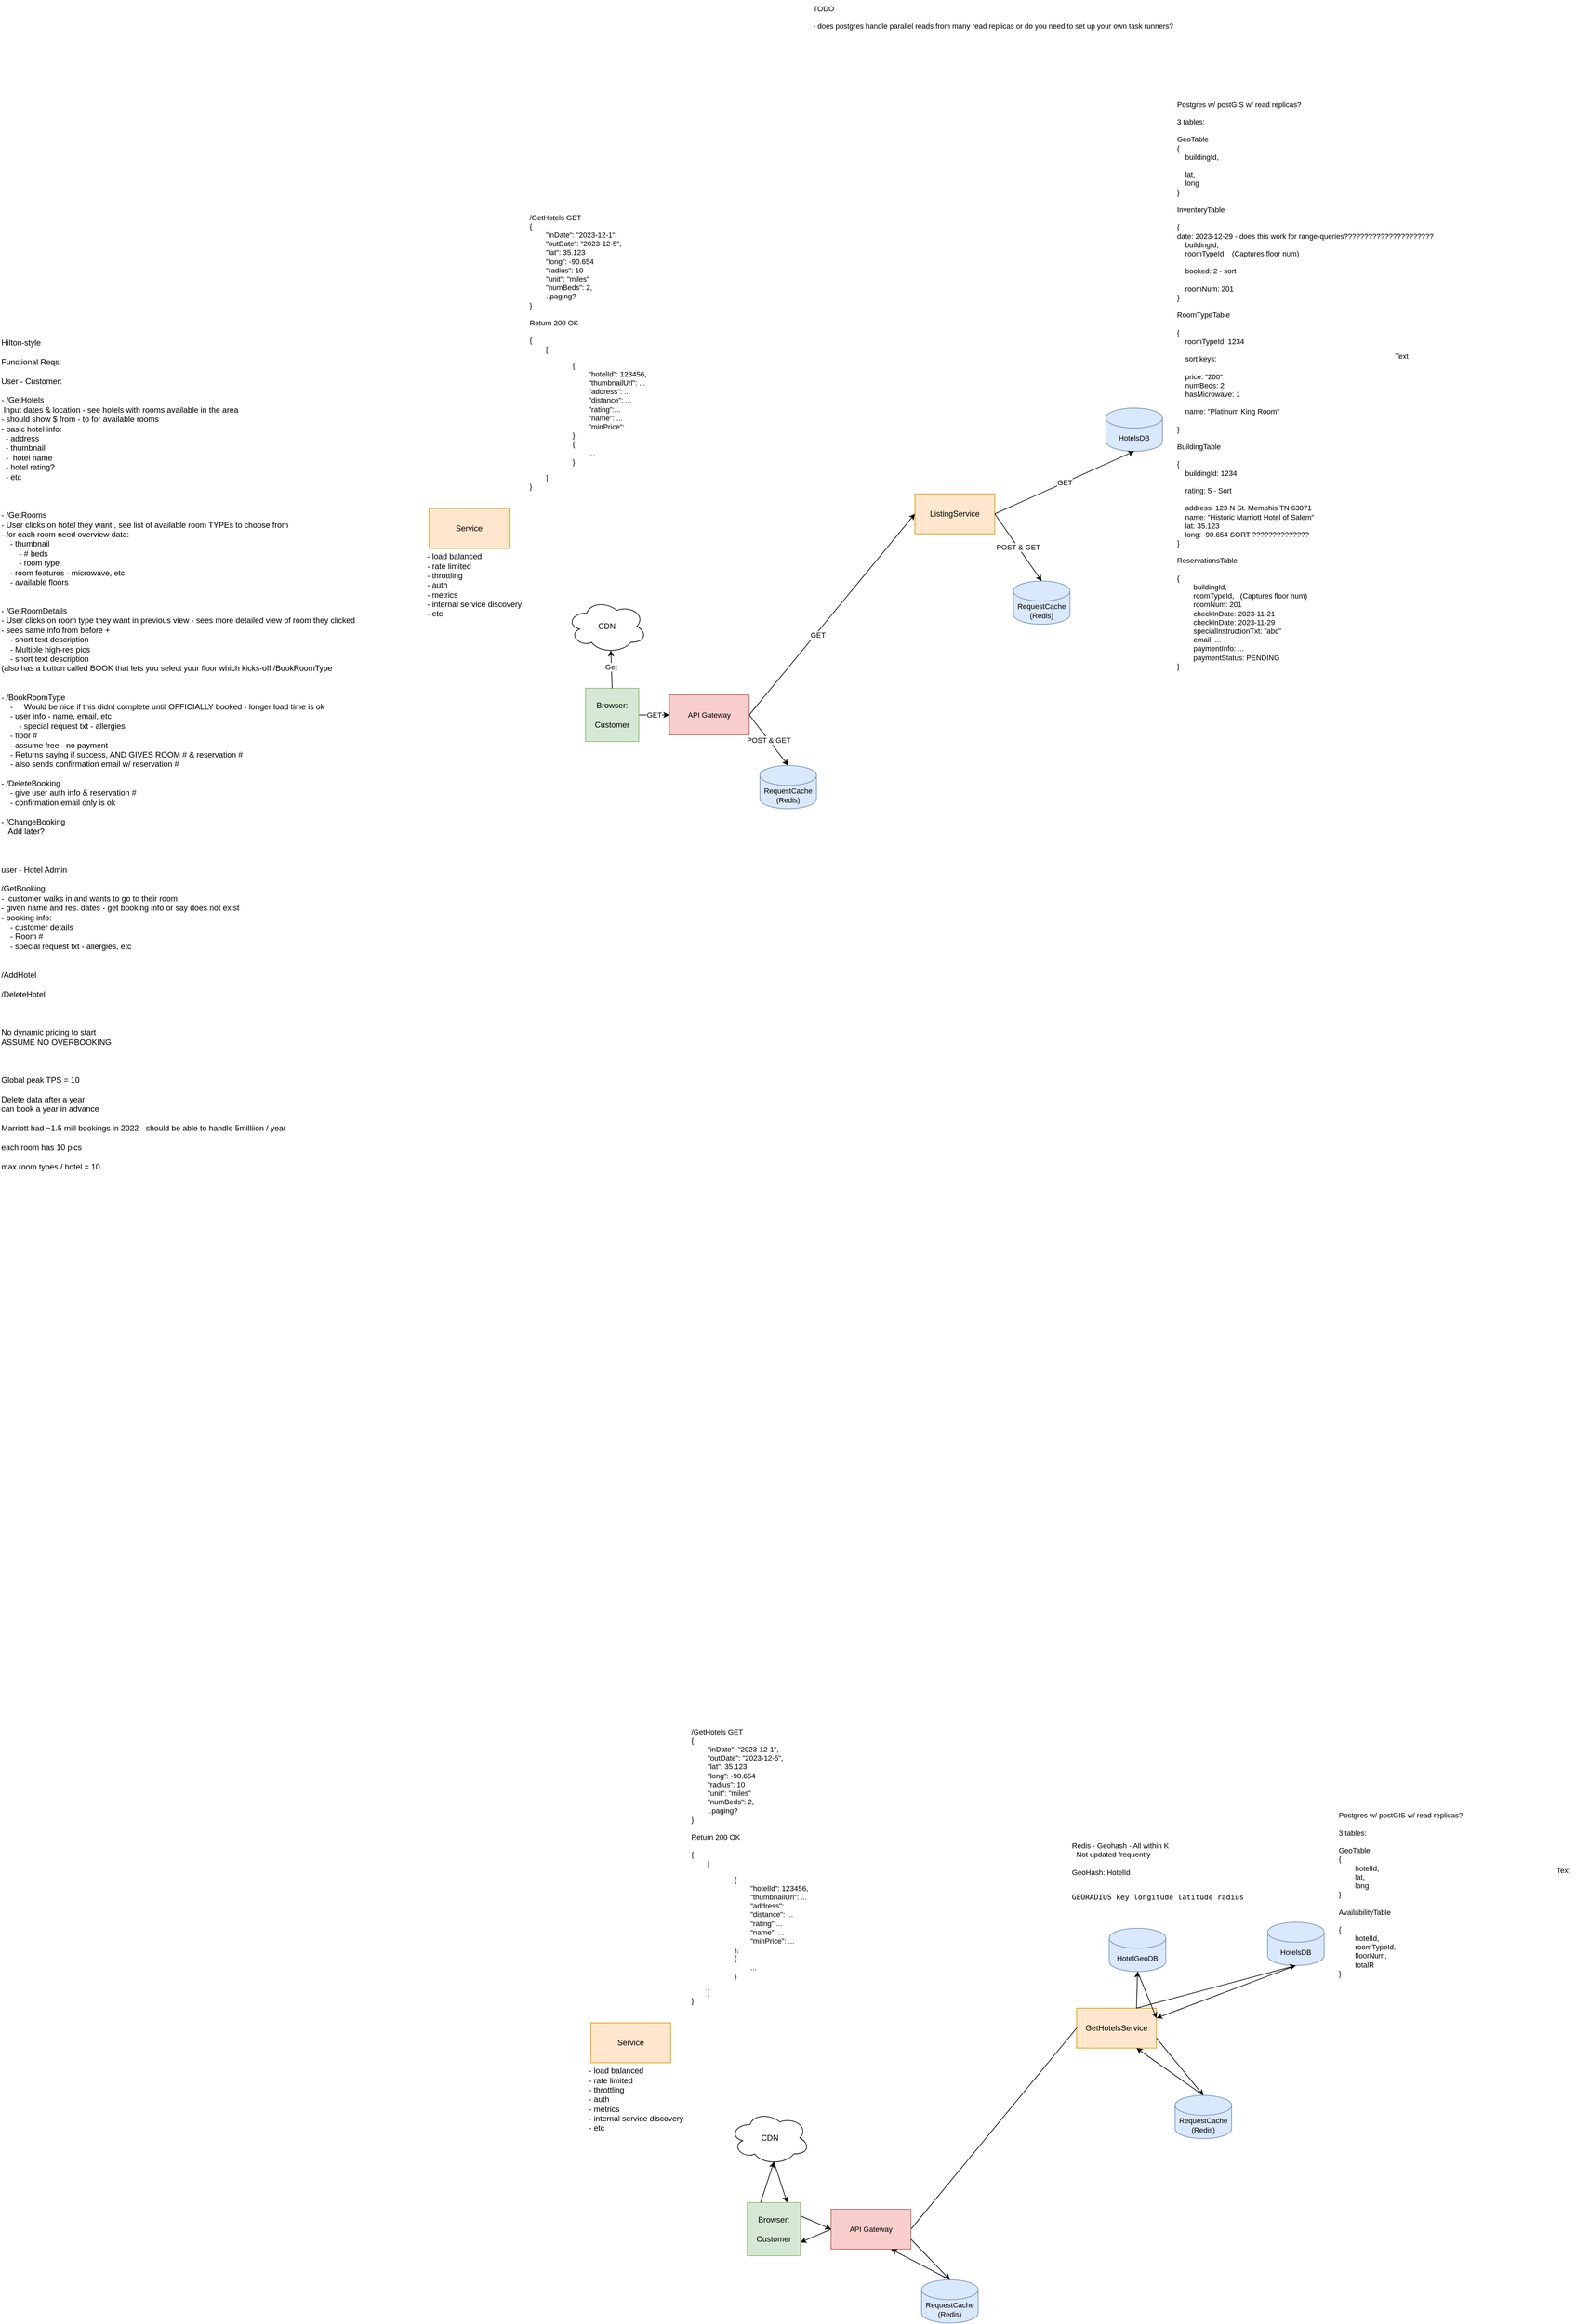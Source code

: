 <mxfile version="22.0.8" type="github">
  <diagram name="Page-1" id="RRSpOChAPI_KbZhBSmLg">
    <mxGraphModel dx="1834" dy="1954" grid="0" gridSize="10" guides="1" tooltips="1" connect="1" arrows="1" fold="1" page="0" pageScale="1" pageWidth="850" pageHeight="1100" background="none" math="0" shadow="0">
      <root>
        <mxCell id="0" />
        <mxCell id="1" parent="0" />
        <mxCell id="EIAWiYakASDLayadyy67-1" value="&lt;div align=&quot;left&quot;&gt;Hilton-style&lt;br&gt;&lt;br&gt;Functional Reqs:&lt;/div&gt;&lt;div align=&quot;left&quot;&gt;&lt;br&gt;&lt;/div&gt;&lt;div align=&quot;left&quot;&gt;User - Customer:&lt;/div&gt;&lt;div align=&quot;left&quot;&gt;&lt;br&gt;&lt;/div&gt;&lt;div align=&quot;left&quot;&gt;- /GetHotels&lt;br&gt;&lt;/div&gt;&lt;div align=&quot;left&quot;&gt;&amp;nbsp;Input dates &amp;amp; location - see hotels with rooms available in the area&lt;/div&gt;&lt;div align=&quot;left&quot;&gt;- should show $ from - to for available rooms&lt;/div&gt;&lt;div align=&quot;left&quot;&gt;- basic hotel info:&lt;/div&gt;&lt;div align=&quot;left&quot;&gt;&amp;nbsp; - address&lt;/div&gt;&lt;div align=&quot;left&quot;&gt;&amp;nbsp; - thumbnail&lt;/div&gt;&lt;div align=&quot;left&quot;&gt;&amp;nbsp; -&amp;nbsp; hotel name&lt;/div&gt;&lt;div align=&quot;left&quot;&gt;&amp;nbsp; - hotel rating?&lt;/div&gt;&lt;div align=&quot;left&quot;&gt;&amp;nbsp; - etc&lt;br&gt;&lt;br&gt;&lt;br&gt;&lt;/div&gt;&lt;div align=&quot;left&quot;&gt;&lt;br&gt;&lt;/div&gt;&lt;div align=&quot;left&quot;&gt;- /GetRooms&lt;/div&gt;&lt;div align=&quot;left&quot;&gt;- User clicks on hotel they want , see list of available room TYPEs to choose from&lt;/div&gt;&lt;div align=&quot;left&quot;&gt;- for each room need overview data:&lt;/div&gt;&lt;div align=&quot;left&quot;&gt;&lt;span style=&quot;&quot;&gt;&lt;span style=&quot;&quot;&gt;&amp;nbsp;&amp;nbsp;&amp;nbsp;&amp;nbsp;&lt;/span&gt;&lt;/span&gt;- thumbnail&lt;/div&gt;&lt;div align=&quot;left&quot;&gt;&amp;nbsp;&amp;nbsp;&amp;nbsp;&amp;nbsp;&amp;nbsp;&amp;nbsp;&amp;nbsp; - # beds&lt;/div&gt;&lt;div align=&quot;left&quot;&gt;&amp;nbsp;&amp;nbsp;&amp;nbsp;&amp;nbsp;&amp;nbsp;&amp;nbsp;&amp;nbsp; - room type&lt;/div&gt;&lt;div align=&quot;left&quot;&gt;&lt;span style=&quot;&quot;&gt;&lt;span style=&quot;&quot;&gt;&amp;nbsp;&amp;nbsp;&amp;nbsp;&amp;nbsp;&lt;/span&gt;&lt;/span&gt;- room features - microwave, etc&lt;/div&gt;&lt;div align=&quot;left&quot;&gt;&lt;span style=&quot;&quot;&gt;&lt;span style=&quot;&quot;&gt;&amp;nbsp;&amp;nbsp;&amp;nbsp;&amp;nbsp;&lt;/span&gt;&lt;/span&gt;- available floors&lt;/div&gt;&lt;div align=&quot;left&quot;&gt;&lt;br&gt;&lt;/div&gt;&lt;div align=&quot;left&quot;&gt;&lt;br&gt;&lt;/div&gt;&lt;div align=&quot;left&quot;&gt;- /GetRoomDetails&lt;/div&gt;&lt;div align=&quot;left&quot;&gt;- User clicks on room type they want in previous view - sees more detailed view of room they clicked&lt;/div&gt;&lt;div align=&quot;left&quot;&gt;- sees same info from before + &lt;br&gt;&lt;div align=&quot;left&quot;&gt;&lt;span style=&quot;&quot;&gt;&amp;nbsp;&amp;nbsp;&amp;nbsp;&amp;nbsp;&lt;/span&gt;- short text description&lt;/div&gt;&lt;div align=&quot;left&quot;&gt;&lt;span style=&quot;&quot;&gt;&lt;span style=&quot;&quot;&gt;&amp;nbsp;&amp;nbsp;&amp;nbsp;&amp;nbsp;&lt;/span&gt;&lt;/span&gt;- Multiple high-res pics&lt;/div&gt;&lt;div align=&quot;left&quot;&gt;&lt;span style=&quot;&quot;&gt;&lt;span style=&quot;&quot;&gt;&amp;nbsp;&amp;nbsp;&amp;nbsp;&amp;nbsp;&lt;/span&gt;&lt;/span&gt;- short text description&lt;/div&gt;&lt;div align=&quot;left&quot;&gt;(also has a button called BOOK that lets you select your floor which kicks-off /BookRoomType&lt;/div&gt;&lt;div align=&quot;left&quot;&gt;&lt;br&gt;&lt;/div&gt;&lt;div align=&quot;left&quot;&gt;&lt;br&gt;&lt;/div&gt;&lt;div align=&quot;left&quot;&gt;- /BookRoomType&lt;/div&gt;&lt;div align=&quot;left&quot;&gt;&lt;span style=&quot;&quot;&gt;&lt;span style=&quot;&quot;&gt;&amp;nbsp;&amp;nbsp;&amp;nbsp;&amp;nbsp;&lt;/span&gt;&lt;/span&gt;- &lt;span style=&quot;&quot;&gt;&amp;nbsp;&amp;nbsp;&amp;nbsp;&lt;/span&gt; Would be nice if this didnt complete until OFFICIALLY booked - longer load time is ok&lt;/div&gt;&lt;div align=&quot;left&quot;&gt;&lt;span style=&quot;&quot;&gt;&lt;span style=&quot;&quot;&gt;&amp;nbsp;&amp;nbsp;&amp;nbsp;&amp;nbsp;&lt;/span&gt;&lt;/span&gt;- user info - name, email, etc&lt;/div&gt;&lt;div align=&quot;left&quot;&gt;&amp;nbsp;&amp;nbsp;&amp;nbsp;&amp;nbsp;&amp;nbsp;&amp;nbsp;&amp;nbsp; - special request txt - allergies&lt;/div&gt;&lt;div align=&quot;left&quot;&gt;&lt;span style=&quot;&quot;&gt;&lt;span style=&quot;&quot;&gt;&amp;nbsp;&amp;nbsp;&amp;nbsp;&amp;nbsp;&lt;/span&gt;&lt;/span&gt;- floor #&lt;/div&gt;&lt;div align=&quot;left&quot;&gt;&lt;span style=&quot;&quot;&gt;&lt;span style=&quot;&quot;&gt;&amp;nbsp;&amp;nbsp;&amp;nbsp;&amp;nbsp;&lt;/span&gt;&lt;/span&gt;- assume free - no payment&lt;/div&gt;&lt;div align=&quot;left&quot;&gt;&lt;span style=&quot;&quot;&gt;&lt;span style=&quot;&quot;&gt;&amp;nbsp;&amp;nbsp;&amp;nbsp;&amp;nbsp;&lt;/span&gt;&lt;/span&gt;- Returns saying if success, AND GIVES ROOM # &amp;amp; reservation #&lt;/div&gt;&lt;div align=&quot;left&quot;&gt;&lt;span style=&quot;&quot;&gt;&lt;span style=&quot;&quot;&gt;&amp;nbsp;&amp;nbsp;&amp;nbsp;&amp;nbsp;&lt;/span&gt;&lt;/span&gt;- also sends confirmation email w/ reservation #&lt;br&gt;&lt;/div&gt;&lt;div align=&quot;left&quot;&gt;&lt;br&gt;&lt;/div&gt;&lt;div align=&quot;left&quot;&gt;- /DeleteBooking&lt;/div&gt;&lt;div align=&quot;left&quot;&gt;&lt;span style=&quot;&quot;&gt;&lt;span style=&quot;&quot;&gt;&amp;nbsp;&amp;nbsp;&amp;nbsp;&amp;nbsp;&lt;/span&gt;&lt;/span&gt;- give user auth info &amp;amp; reservation #&lt;/div&gt;&lt;div align=&quot;left&quot;&gt;&lt;span style=&quot;&quot;&gt;&lt;span style=&quot;white-space: pre;&quot;&gt;&amp;nbsp;&amp;nbsp;&amp;nbsp;&amp;nbsp;&lt;/span&gt;&lt;/span&gt;- confirmation email only is ok&lt;/div&gt;&lt;div align=&quot;left&quot;&gt;&lt;br&gt;&lt;/div&gt;&lt;div align=&quot;left&quot;&gt;- /ChangeBooking&lt;/div&gt;&lt;div align=&quot;left&quot;&gt;&lt;span style=&quot;&quot;&gt;&lt;span style=&quot;white-space: pre;&quot;&gt;&amp;nbsp;&amp;nbsp;&amp;nbsp;Add later?&lt;/span&gt;&lt;/span&gt;&lt;div align=&quot;left&quot;&gt;&lt;br&gt;&lt;/div&gt;&lt;/div&gt;&lt;div align=&quot;left&quot;&gt;&lt;br&gt;&lt;/div&gt;&lt;div align=&quot;left&quot;&gt;&lt;br&gt;&lt;/div&gt;&lt;div align=&quot;left&quot;&gt;user - Hotel Admin&lt;br&gt;&lt;br&gt;/GetBooking&lt;/div&gt;&lt;div align=&quot;left&quot;&gt;-&amp;nbsp; customer walks in and wants to go to their room&lt;br&gt;&lt;/div&gt;&lt;div align=&quot;left&quot;&gt;- given name and res. dates - get booking info or say does not exist&lt;/div&gt;&lt;div align=&quot;left&quot;&gt;- booking info:&lt;/div&gt;&lt;div align=&quot;left&quot;&gt;&lt;span style=&quot;&quot;&gt;&lt;span style=&quot;&quot;&gt;&amp;nbsp;&amp;nbsp;&amp;nbsp;&amp;nbsp;&lt;/span&gt;&lt;/span&gt;- customer details&lt;/div&gt;&lt;div align=&quot;left&quot;&gt;&lt;span style=&quot;&quot;&gt;&lt;span style=&quot;&quot;&gt;&amp;nbsp;&amp;nbsp;&amp;nbsp;&amp;nbsp;&lt;/span&gt;&lt;/span&gt;- Room #&lt;/div&gt;&lt;div align=&quot;left&quot;&gt;&lt;span style=&quot;&quot;&gt;&lt;span style=&quot;&quot;&gt;&amp;nbsp;&amp;nbsp;&amp;nbsp;&amp;nbsp;&lt;/span&gt;&lt;/span&gt;- special request txt - allergies, etc&lt;/div&gt;&lt;div align=&quot;left&quot;&gt;&lt;br&gt;&lt;/div&gt;&lt;div align=&quot;left&quot;&gt;&lt;br&gt;&lt;/div&gt;&lt;div align=&quot;left&quot;&gt;/AddHotel&lt;/div&gt;&lt;div align=&quot;left&quot;&gt;&lt;br&gt;&lt;/div&gt;&lt;div align=&quot;left&quot;&gt;/DeleteHotel&lt;br&gt;&lt;/div&gt;&lt;div align=&quot;left&quot;&gt;&lt;br&gt;&lt;/div&gt;&lt;div align=&quot;left&quot;&gt;&lt;br&gt;&lt;/div&gt;&lt;div align=&quot;left&quot;&gt;&lt;br&gt;&lt;/div&gt;&lt;div align=&quot;left&quot;&gt;No dynamic pricing to start&lt;br&gt;&lt;/div&gt;&lt;div align=&quot;left&quot;&gt;ASSUME NO OVERBOOKING&lt;/div&gt;&lt;div align=&quot;left&quot;&gt;&lt;br&gt;&lt;/div&gt;&lt;div align=&quot;left&quot;&gt;&lt;br&gt;&lt;/div&gt;&lt;div align=&quot;left&quot;&gt;&lt;br&gt;&lt;/div&gt;&lt;div align=&quot;left&quot;&gt;Global peak TPS = 10&lt;/div&gt;&lt;div align=&quot;left&quot;&gt;&lt;br&gt;&lt;/div&gt;&lt;div align=&quot;left&quot;&gt;Delete data after a year&lt;/div&gt;&lt;div align=&quot;left&quot;&gt;can book a year in advance&lt;/div&gt;&lt;div align=&quot;left&quot;&gt;&lt;br&gt;&lt;/div&gt;&lt;div align=&quot;left&quot;&gt;Marriott had ~1.5 mill bookings in 2022 - should be able to handle 5milliion / year&lt;/div&gt;&lt;div align=&quot;left&quot;&gt;&lt;br&gt;&lt;/div&gt;&lt;div align=&quot;left&quot;&gt;each room has 10 pics&lt;/div&gt;&lt;div align=&quot;left&quot;&gt;&lt;br&gt;&lt;/div&gt;&lt;div align=&quot;left&quot;&gt;max room types / hotel = 10&lt;br&gt;&lt;/div&gt;&lt;div align=&quot;left&quot;&gt;&lt;br&gt;&lt;/div&gt;&lt;/div&gt;&lt;div align=&quot;left&quot;&gt;&lt;br&gt;&lt;/div&gt;" style="text;html=1;align=left;verticalAlign=middle;resizable=0;points=[];autosize=1;strokeColor=none;fillColor=none;" vertex="1" parent="1">
          <mxGeometry x="-220" y="-593" width="559" height="1294" as="geometry" />
        </mxCell>
        <mxCell id="EIAWiYakASDLayadyy67-133" value="GET" style="edgeStyle=none;shape=connector;rounded=0;orthogonalLoop=1;jettySize=auto;html=1;exitX=1;exitY=0.5;exitDx=0;exitDy=0;labelBackgroundColor=default;strokeColor=default;align=center;verticalAlign=middle;fontFamily=Helvetica;fontSize=11;fontColor=default;endArrow=classic;" edge="1" parent="1" source="EIAWiYakASDLayadyy67-2" target="EIAWiYakASDLayadyy67-27">
          <mxGeometry relative="1" as="geometry" />
        </mxCell>
        <mxCell id="EIAWiYakASDLayadyy67-2" value="Browser:&lt;br&gt;&lt;br&gt;Customer" style="whiteSpace=wrap;html=1;aspect=fixed;fillColor=#d5e8d4;strokeColor=#82b366;" vertex="1" parent="1">
          <mxGeometry x="660" y="-60" width="80" height="80" as="geometry" />
        </mxCell>
        <mxCell id="EIAWiYakASDLayadyy67-4" value="ListingService" style="whiteSpace=wrap;html=1;fillColor=#ffe6cc;strokeColor=#d79b00;" vertex="1" parent="1">
          <mxGeometry x="1155" y="-352" width="120" height="60" as="geometry" />
        </mxCell>
        <mxCell id="EIAWiYakASDLayadyy67-7" value="Service" style="whiteSpace=wrap;html=1;fillColor=#ffe6cc;strokeColor=#d79b00;" vertex="1" parent="1">
          <mxGeometry x="425" y="-330" width="120" height="60" as="geometry" />
        </mxCell>
        <mxCell id="EIAWiYakASDLayadyy67-8" value="&lt;div align=&quot;left&quot;&gt;- load balanced&lt;/div&gt;&lt;div align=&quot;left&quot;&gt;- rate limited&lt;/div&gt;&lt;div align=&quot;left&quot;&gt;- throttling&lt;/div&gt;&lt;div align=&quot;left&quot;&gt;- auth&lt;/div&gt;&lt;div align=&quot;left&quot;&gt;- metrics&lt;/div&gt;&lt;div align=&quot;left&quot;&gt;- internal service discovery&lt;/div&gt;&lt;div align=&quot;left&quot;&gt;- etc&lt;br&gt;&lt;/div&gt;" style="text;html=1;align=left;verticalAlign=middle;resizable=0;points=[];autosize=1;strokeColor=none;fillColor=none;" vertex="1" parent="1">
          <mxGeometry x="420" y="-270" width="170" height="110" as="geometry" />
        </mxCell>
        <mxCell id="EIAWiYakASDLayadyy67-9" value="CDN" style="ellipse;shape=cloud;whiteSpace=wrap;html=1;" vertex="1" parent="1">
          <mxGeometry x="632" y="-193" width="120" height="80" as="geometry" />
        </mxCell>
        <mxCell id="EIAWiYakASDLayadyy67-19" value="&lt;div&gt;RequestCache&lt;/div&gt;&lt;div&gt;(Redis)&lt;br&gt;&lt;/div&gt;" style="shape=cylinder3;whiteSpace=wrap;html=1;boundedLbl=1;backgroundOutline=1;size=15;fontFamily=Helvetica;fontSize=11;fillColor=#dae8fc;strokeColor=#6c8ebf;" vertex="1" parent="1">
          <mxGeometry x="1303" y="-221" width="85" height="65" as="geometry" />
        </mxCell>
        <mxCell id="EIAWiYakASDLayadyy67-22" value="&lt;div align=&quot;left&quot;&gt;/GetHotels GET&lt;/div&gt;&lt;div align=&quot;left&quot;&gt;{&lt;/div&gt;&lt;div align=&quot;left&quot;&gt;&lt;span style=&quot;white-space: pre;&quot;&gt;&#x9;&lt;/span&gt;&quot;inDate&quot;: &quot;2023-12-1&quot;,&lt;/div&gt;&lt;div align=&quot;left&quot;&gt;&lt;span style=&quot;white-space: pre;&quot;&gt;&#x9;&lt;/span&gt;&quot;outDate&quot;: &quot;2023-12-5&quot;,&lt;/div&gt;&lt;div align=&quot;left&quot;&gt;&lt;span style=&quot;white-space: pre;&quot;&gt;&#x9;&lt;/span&gt;&quot;lat&quot;: 35.123&lt;/div&gt;&lt;div align=&quot;left&quot;&gt;&lt;span style=&quot;white-space: pre;&quot;&gt;&#x9;&lt;/span&gt;&quot;long&quot;: -90.654&lt;/div&gt;&lt;div align=&quot;left&quot;&gt;&lt;span style=&quot;white-space: pre;&quot;&gt;&#x9;&lt;/span&gt;&quot;radius&quot;: 10&lt;/div&gt;&lt;div align=&quot;left&quot;&gt;&lt;span style=&quot;white-space: pre;&quot;&gt;&#x9;&lt;/span&gt;&quot;unit&quot;: &quot;miles&quot;&lt;/div&gt;&lt;div align=&quot;left&quot;&gt;&lt;span style=&quot;white-space: pre;&quot;&gt;&#x9;&lt;/span&gt;&quot;numBeds&quot;: 2,&lt;br&gt;&lt;/div&gt;&lt;div align=&quot;left&quot;&gt;&lt;span style=&quot;white-space: pre;&quot;&gt;&#x9;&lt;/span&gt;..paging?&lt;br&gt;&lt;/div&gt;&lt;div align=&quot;left&quot;&gt;}&lt;/div&gt;&lt;div align=&quot;left&quot;&gt;&lt;br&gt;&lt;/div&gt;&lt;div align=&quot;left&quot;&gt;Return 200 OK&lt;br&gt;&lt;br&gt;{&lt;/div&gt;&lt;div align=&quot;left&quot;&gt;&lt;span style=&quot;white-space: pre;&quot;&gt;&lt;span style=&quot;white-space: pre;&quot;&gt;&#x9;&lt;/span&gt;[&lt;/span&gt;&lt;/div&gt;&lt;blockquote&gt;&lt;div align=&quot;left&quot;&gt;&lt;span style=&quot;white-space: pre;&quot;&gt;&#x9;&lt;/span&gt;{&lt;/div&gt;&lt;div align=&quot;left&quot;&gt;&lt;span style=&quot;white-space: pre;&quot;&gt;&#x9;&lt;/span&gt;&lt;span style=&quot;white-space: pre;&quot;&gt;&#x9;&quot;hotelId&quot;: 123456,&lt;/span&gt;&lt;/div&gt;&lt;div align=&quot;left&quot;&gt;&lt;span style=&quot;white-space: pre;&quot;&gt;&lt;span style=&quot;white-space: pre;&quot;&gt;&#x9;&lt;/span&gt;&lt;span style=&quot;white-space: pre;&quot;&gt;&#x9;&lt;/span&gt;&quot;thumbnailUrl&quot;: ...&lt;/span&gt;&lt;/div&gt;&lt;div align=&quot;left&quot;&gt;&lt;span style=&quot;white-space: pre;&quot;&gt;&lt;span style=&quot;white-space: pre;&quot;&gt;&#x9;&lt;/span&gt;&lt;span style=&quot;white-space: pre;&quot;&gt;&#x9;&lt;/span&gt;&quot;address&quot;: ...&lt;/span&gt;&lt;/div&gt;&lt;div align=&quot;left&quot;&gt;&lt;span style=&quot;white-space: pre;&quot;&gt;&lt;span style=&quot;white-space: pre;&quot;&gt;&#x9;&lt;/span&gt;&lt;span style=&quot;white-space: pre;&quot;&gt;&#x9;&lt;/span&gt;&quot;distance&quot;: ...&lt;/span&gt;&lt;/div&gt;&lt;div align=&quot;left&quot;&gt;&lt;span style=&quot;white-space: pre;&quot;&gt;&lt;span style=&quot;white-space: pre;&quot;&gt;&#x9;&lt;/span&gt;&lt;span style=&quot;white-space: pre;&quot;&gt;&#x9;&lt;/span&gt;&quot;rating&quot;:...&lt;/span&gt;&lt;/div&gt;&lt;div align=&quot;left&quot;&gt;&lt;span style=&quot;white-space: pre;&quot;&gt;&lt;span style=&quot;white-space: pre;&quot;&gt;&#x9;&lt;/span&gt;&lt;span style=&quot;white-space: pre;&quot;&gt;&#x9;&lt;/span&gt;&quot;name&quot;: ...&lt;br&gt;&lt;/span&gt;&lt;/div&gt;&lt;div align=&quot;left&quot;&gt;&lt;span style=&quot;white-space: pre;&quot;&gt;&lt;span style=&quot;white-space: pre;&quot;&gt;&#x9;&lt;/span&gt;&lt;span style=&quot;white-space: pre;&quot;&gt;&#x9;&lt;/span&gt;&quot;minPrice&quot;: ...&lt;br&gt;&lt;/span&gt;&lt;/div&gt;&lt;div align=&quot;left&quot;&gt;&lt;span style=&quot;white-space: pre;&quot;&gt;&#x9;&lt;/span&gt;},&lt;/div&gt;&lt;div align=&quot;left&quot;&gt;&lt;span style=&quot;white-space: pre;&quot;&gt;&#x9;&lt;/span&gt;{&lt;/div&gt;&lt;div align=&quot;left&quot;&gt;&lt;span style=&quot;white-space: pre;&quot;&gt;&#x9;&lt;/span&gt;&lt;span style=&quot;white-space: pre;&quot;&gt;&#x9;&lt;/span&gt;...&lt;br&gt;&lt;/div&gt;&lt;div align=&quot;left&quot;&gt;&lt;span style=&quot;white-space: pre;&quot;&gt;&#x9;&lt;/span&gt;}&lt;br&gt;&lt;/div&gt;&lt;/blockquote&gt;&lt;div align=&quot;left&quot;&gt;&lt;span style=&quot;white-space: pre;&quot;&gt;&#x9;&lt;/span&gt;]&lt;br&gt;&lt;/div&gt;&lt;div align=&quot;left&quot;&gt;}&lt;br&gt;&lt;/div&gt;" style="text;html=1;align=left;verticalAlign=middle;resizable=0;points=[];autosize=1;strokeColor=none;fillColor=none;fontSize=11;fontFamily=Helvetica;fontColor=default;" vertex="1" parent="1">
          <mxGeometry x="574" y="-780" width="230" height="430" as="geometry" />
        </mxCell>
        <mxCell id="EIAWiYakASDLayadyy67-35" style="edgeStyle=none;shape=connector;rounded=0;orthogonalLoop=1;jettySize=auto;html=1;exitX=1;exitY=0.5;exitDx=0;exitDy=0;entryX=0;entryY=0.5;entryDx=0;entryDy=0;labelBackgroundColor=default;strokeColor=default;align=center;verticalAlign=middle;fontFamily=Helvetica;fontSize=11;fontColor=default;endArrow=classic;endFill=1;" edge="1" parent="1" source="EIAWiYakASDLayadyy67-27" target="EIAWiYakASDLayadyy67-4">
          <mxGeometry relative="1" as="geometry" />
        </mxCell>
        <mxCell id="EIAWiYakASDLayadyy67-135" value="GET" style="edgeLabel;html=1;align=center;verticalAlign=middle;resizable=0;points=[];fontSize=11;fontFamily=Helvetica;fontColor=default;" vertex="1" connectable="0" parent="EIAWiYakASDLayadyy67-35">
          <mxGeometry x="-0.195" y="-2" relative="1" as="geometry">
            <mxPoint x="1" as="offset" />
          </mxGeometry>
        </mxCell>
        <mxCell id="EIAWiYakASDLayadyy67-27" value="API Gateway" style="rounded=0;whiteSpace=wrap;html=1;fontFamily=Helvetica;fontSize=11;fillColor=#f8cecc;strokeColor=#b85450;" vertex="1" parent="1">
          <mxGeometry x="786" y="-50" width="120" height="60" as="geometry" />
        </mxCell>
        <mxCell id="EIAWiYakASDLayadyy67-30" value="&lt;div&gt;RequestCache&lt;/div&gt;&lt;div&gt;(Redis)&lt;br&gt;&lt;/div&gt;" style="shape=cylinder3;whiteSpace=wrap;html=1;boundedLbl=1;backgroundOutline=1;size=15;fontFamily=Helvetica;fontSize=11;fillColor=#dae8fc;strokeColor=#6c8ebf;" vertex="1" parent="1">
          <mxGeometry x="922" y="56" width="85" height="65" as="geometry" />
        </mxCell>
        <mxCell id="EIAWiYakASDLayadyy67-39" value="HotelsDB" style="shape=cylinder3;whiteSpace=wrap;html=1;boundedLbl=1;backgroundOutline=1;size=15;fontFamily=Helvetica;fontSize=11;fillColor=#dae8fc;strokeColor=#6c8ebf;" vertex="1" parent="1">
          <mxGeometry x="1442" y="-481" width="85" height="65" as="geometry" />
        </mxCell>
        <mxCell id="EIAWiYakASDLayadyy67-40" value="&lt;div align=&quot;left&quot;&gt;TODO&lt;/div&gt;&lt;div align=&quot;left&quot;&gt;&lt;br&gt;&lt;/div&gt;&lt;div align=&quot;left&quot;&gt;- does postgres handle parallel reads from many read replicas or do you need to set up your own task runners?&lt;br&gt;&lt;/div&gt;" style="text;html=1;align=left;verticalAlign=middle;resizable=0;points=[];autosize=1;strokeColor=none;fillColor=none;fontSize=11;fontFamily=Helvetica;fontColor=default;" vertex="1" parent="1">
          <mxGeometry x="999.5" y="-1094" width="559" height="52" as="geometry" />
        </mxCell>
        <mxCell id="EIAWiYakASDLayadyy67-41" value="Text" style="text;html=1;align=center;verticalAlign=middle;resizable=0;points=[];autosize=1;strokeColor=none;fillColor=none;fontSize=11;fontFamily=Helvetica;fontColor=default;" vertex="1" parent="1">
          <mxGeometry x="1866.5" y="-572" width="38" height="25" as="geometry" />
        </mxCell>
        <mxCell id="EIAWiYakASDLayadyy67-48" value="Postgres w/ postGIS w/ read replicas?&lt;br&gt;&lt;br&gt;&lt;div&gt;3 tables:&lt;/div&gt;&lt;div&gt;&lt;br&gt;&lt;/div&gt;&lt;div&gt;GeoTable&lt;br&gt;&lt;/div&gt;&lt;div&gt;{&lt;/div&gt;&lt;div&gt;&lt;span style=&quot;&quot;&gt;&lt;span style=&quot;&quot;&gt;&amp;nbsp;&amp;nbsp;&amp;nbsp;&amp;nbsp;&lt;/span&gt;buildingId&lt;/span&gt;,&lt;/div&gt;&lt;div&gt;&lt;br&gt;&lt;/div&gt;&lt;div&gt;&lt;span style=&quot;&quot;&gt;&lt;span style=&quot;&quot;&gt;&amp;nbsp;&amp;nbsp;&amp;nbsp;&amp;nbsp;&lt;/span&gt;lat,&lt;/span&gt;&lt;/div&gt;&lt;div&gt;&lt;span style=&quot;&quot;&gt;&lt;span style=&quot;&quot;&gt;&lt;span style=&quot;&quot;&gt;&amp;nbsp;&amp;nbsp;&amp;nbsp;&amp;nbsp;&lt;/span&gt;&lt;/span&gt;long&lt;br&gt;&lt;/span&gt;&lt;/div&gt;&lt;div&gt;}&lt;/div&gt;&lt;div&gt;&lt;br&gt;&lt;/div&gt;&lt;div&gt;InventoryTable&lt;/div&gt;&lt;div&gt;&lt;br&gt;&lt;/div&gt;&lt;div&gt;{&lt;/div&gt;&lt;div&gt;&lt;span style=&quot;&quot;&gt;&lt;span style=&quot;&quot;&gt;&lt;span style=&quot;&quot;&gt;    date: 2023-12-29 - does this work for range-queries??????????????????????&lt;br&gt;&lt;/span&gt;&lt;/span&gt;&lt;/span&gt;&lt;/div&gt;&lt;div&gt;&lt;span style=&quot;&quot;&gt;&lt;span style=&quot;&quot;&gt;&lt;span style=&quot;&quot;&gt;&amp;nbsp;&amp;nbsp;&amp;nbsp;&amp;nbsp;&lt;/span&gt;&lt;/span&gt;buildingId&lt;/span&gt;,&lt;/div&gt;&lt;div&gt;&lt;span style=&quot;&quot;&gt; &lt;span style=&quot;&quot;&gt;&amp;nbsp;&amp;nbsp;&amp;nbsp;&amp;nbsp;&lt;/span&gt;&lt;/span&gt;roomTypeId,&amp;nbsp;&amp;nbsp; (Captures floor num)&lt;/div&gt;&lt;div&gt;&lt;br&gt;&lt;/div&gt;&lt;div&gt;&lt;span style=&quot;&quot;&gt;&lt;span style=&quot;&quot;&gt;&amp;nbsp;&amp;nbsp;&amp;nbsp;&amp;nbsp;&lt;/span&gt;booked&lt;/span&gt;: 2 - sort&lt;br&gt;&lt;/div&gt;&lt;div&gt;&lt;span style=&quot;&quot;&gt;&lt;br&gt;&lt;/span&gt;&lt;/div&gt;&lt;div&gt;&lt;span style=&quot;&quot;&gt;&lt;span style=&quot;&quot;&gt;&amp;nbsp;&amp;nbsp;&amp;nbsp;&amp;nbsp;&lt;/span&gt;&lt;/span&gt;roomNum: 201&lt;br&gt;&lt;/div&gt;&lt;div&gt;}&lt;/div&gt;&lt;div&gt;&lt;br&gt;&lt;/div&gt;&lt;div&gt;RoomTypeTable&lt;/div&gt;&lt;div&gt;&lt;br&gt;&lt;/div&gt;&lt;div&gt;{&lt;/div&gt;&lt;div&gt;&lt;span style=&quot;&quot;&gt;&lt;span style=&quot;&quot;&gt;&amp;nbsp;&amp;nbsp;&amp;nbsp;&amp;nbsp;&lt;/span&gt;&lt;/span&gt;roomTypeId: 1234&lt;/div&gt;&lt;div&gt;&lt;span style=&quot;&quot;&gt;&lt;span style=&quot;&quot;&gt;&amp;nbsp;&amp;nbsp;&amp;nbsp;&amp;nbsp;&lt;/span&gt;&lt;/span&gt;&lt;/div&gt;&lt;div&gt;&lt;span style=&quot;&quot;&gt;&lt;span style=&quot;&quot;&gt;&lt;span style=&quot;&quot;&gt;&amp;nbsp;&amp;nbsp;&amp;nbsp;&amp;nbsp;&lt;/span&gt;&lt;/span&gt;sort keys:&lt;/span&gt;&lt;/div&gt;&lt;div&gt;&lt;span style=&quot;&quot;&gt;&lt;br&gt;&lt;/span&gt;&lt;/div&gt;&lt;div&gt;&lt;span style=&quot;&quot;&gt;&lt;span style=&quot;&quot;&gt;&amp;nbsp;&amp;nbsp;&amp;nbsp;&amp;nbsp;&lt;/span&gt;&lt;/span&gt;price: &quot;200&quot;&lt;br&gt;&lt;/div&gt;&lt;div&gt;&lt;span style=&quot;&quot;&gt;&lt;span style=&quot;&quot;&gt;&amp;nbsp;&amp;nbsp;&amp;nbsp;&amp;nbsp;&lt;/span&gt;&lt;/span&gt;numBeds: 2&lt;/div&gt;&lt;div&gt;&lt;span style=&quot;&quot;&gt;&lt;span style=&quot;&quot;&gt;&amp;nbsp;&amp;nbsp;&amp;nbsp;&amp;nbsp;&lt;/span&gt;&lt;/span&gt;hasMicrowave: 1&lt;/div&gt;&lt;div&gt;&lt;br&gt;&lt;/div&gt;&lt;div&gt;&lt;span style=&quot;&quot;&gt;&lt;span style=&quot;&quot;&gt;&amp;nbsp;&amp;nbsp;&amp;nbsp;&amp;nbsp;&lt;/span&gt;&lt;/span&gt;name: &quot;Platinum King Room&quot;&lt;br&gt;&lt;/div&gt;&lt;div&gt;&lt;span style=&quot;&quot;&gt;&lt;span style=&quot;&quot;&gt;&amp;nbsp;&amp;nbsp;&amp;nbsp;&amp;nbsp;&lt;/span&gt;&lt;/span&gt;&lt;br&gt;&lt;/div&gt;&lt;div&gt;}&lt;/div&gt;&lt;div&gt;&lt;br&gt;&lt;/div&gt;&lt;div&gt;BuildingTable&lt;/div&gt;&lt;div&gt;&lt;br&gt;&lt;/div&gt;&lt;div&gt;{&lt;/div&gt;&lt;div&gt;&lt;span style=&quot;&quot;&gt;&lt;span style=&quot;&quot;&gt;&amp;nbsp;&amp;nbsp;&amp;nbsp;&amp;nbsp;&lt;/span&gt;&lt;/span&gt;buildingId: 1234&lt;/div&gt;&lt;div&gt;&lt;span style=&quot;&quot;&gt;&lt;span style=&quot;&quot;&gt;&amp;nbsp;&amp;nbsp;&amp;nbsp;&amp;nbsp;&lt;/span&gt;&lt;/span&gt;&lt;/div&gt;&lt;div&gt;&lt;span style=&quot;&quot;&gt;&lt;span style=&quot;&quot;&gt;&lt;span style=&quot;&quot;&gt;&amp;nbsp;&amp;nbsp;&amp;nbsp;&amp;nbsp;&lt;/span&gt;&lt;/span&gt;rating: 5 - Sort&lt;br&gt;&lt;/span&gt;&lt;/div&gt;&lt;div&gt;&lt;span style=&quot;&quot;&gt;&lt;br&gt;&lt;/span&gt;&lt;/div&gt;&lt;div&gt;&lt;span style=&quot;&quot;&gt;&lt;span style=&quot;&quot;&gt;&lt;span style=&quot;&quot;&gt;&lt;span style=&quot;&quot;&gt;&amp;nbsp;&amp;nbsp;&amp;nbsp;&amp;nbsp;&lt;/span&gt;&lt;/span&gt;address: 123 N St. Memphis TN 63071&lt;br&gt;&lt;/span&gt;&lt;/span&gt;&lt;/div&gt;&lt;div&gt;&lt;span style=&quot;&quot;&gt;&lt;span style=&quot;&quot;&gt;&lt;span style=&quot;&quot;&gt;&amp;nbsp;&amp;nbsp;&amp;nbsp;&amp;nbsp;&lt;/span&gt;&lt;/span&gt;name: &quot;Historic Marriott Hotel of Salem&quot;&lt;/span&gt;&lt;/div&gt;&lt;div&gt;&lt;span style=&quot;&quot;&gt;&lt;span style=&quot;&quot;&gt;&amp;nbsp;&amp;nbsp;&amp;nbsp;&amp;nbsp;&lt;/span&gt;&lt;/span&gt;lat: 35.123&lt;/div&gt;&lt;div&gt;&lt;span style=&quot;&quot;&gt;&lt;span style=&quot;&quot;&gt;&amp;nbsp;&amp;nbsp;&amp;nbsp;&amp;nbsp;&lt;/span&gt;&lt;/span&gt;long: -90.654 SORT ??????????????&lt;br&gt;&lt;/div&gt;&lt;div&gt;}&lt;br&gt;&lt;/div&gt;&lt;div&gt;&lt;br&gt;&lt;/div&gt;&lt;div&gt;ReservationsTable&lt;/div&gt;&lt;div&gt;&lt;br&gt;&lt;/div&gt;&lt;div&gt;{&lt;/div&gt;&lt;div&gt;&lt;span style=&quot;&quot;&gt;&lt;/span&gt;&lt;div&gt;&lt;span style=&quot;&quot;&gt;&lt;span style=&quot;white-space: pre;&quot;&gt;&amp;nbsp;&amp;nbsp;&amp;nbsp;    &amp;nbsp;&lt;/span&gt;&lt;/span&gt;buildingId&lt;span style=&quot;&quot;&gt;&lt;/span&gt;,&lt;/div&gt;&lt;div&gt;&lt;span style=&quot;&quot;&gt; &lt;span style=&quot;&quot;&gt;&amp;nbsp;&amp;nbsp;&amp;nbsp;&amp;nbsp;&lt;/span&gt;&lt;/span&gt;&lt;span style=&quot;&quot;&gt;&lt;span style=&quot;white-space: pre;&quot;&gt;&amp;nbsp;&amp;nbsp;&amp;nbsp;&amp;nbsp;&lt;/span&gt;&lt;/span&gt;roomTypeId,&amp;nbsp;&amp;nbsp; (Captures floor num)&lt;/div&gt;&lt;span style=&quot;&quot;&gt;&lt;span style=&quot;&quot;&gt;&lt;span style=&quot;&quot;&gt;&lt;span style=&quot;white-space: pre;&quot;&gt;&amp;nbsp;&amp;nbsp;&amp;nbsp;&amp;nbsp;&lt;/span&gt;&lt;/span&gt;&lt;/span&gt;&lt;/span&gt;&amp;nbsp;&amp;nbsp;&amp;nbsp; roomNum: 201&lt;/div&gt;&lt;div&gt;&lt;span style=&quot;white-space: pre;&quot;&gt;&#x9;&lt;/span&gt;checkInDate: 2023-11-21&lt;/div&gt;&lt;div&gt;&lt;span style=&quot;white-space: pre;&quot;&gt;&lt;span style=&quot;white-space: pre;&quot;&gt;&#x9;&lt;/span&gt;&lt;/span&gt;checkInDate: 2023-11-29&lt;/div&gt;&lt;div&gt;&lt;span style=&quot;white-space: pre;&quot;&gt;&#x9;&lt;/span&gt;specialInstructionTxt: &quot;abc&quot;&lt;/div&gt;&lt;div&gt;&lt;span style=&quot;white-space: pre;&quot;&gt;&#x9;&lt;/span&gt;email: ...&lt;/div&gt;&lt;div&gt;&lt;span style=&quot;white-space: pre;&quot;&gt;&#x9;&lt;/span&gt;paymentInfo: ...&lt;/div&gt;&lt;div&gt;&lt;span style=&quot;white-space: pre;&quot;&gt;&#x9;&lt;/span&gt;paymentStatus: PENDING&lt;br&gt;&lt;/div&gt;&lt;div&gt;}&lt;br&gt;&lt;/div&gt;&lt;div&gt;&lt;br&gt;&lt;/div&gt;&lt;div&gt;&lt;br&gt;&lt;/div&gt;" style="text;html=1;align=left;verticalAlign=middle;resizable=0;points=[];autosize=1;strokeColor=none;fillColor=none;fontSize=11;fontFamily=Helvetica;fontColor=default;" vertex="1" parent="1">
          <mxGeometry x="1547" y="-950" width="403" height="896" as="geometry" />
        </mxCell>
        <mxCell id="EIAWiYakASDLayadyy67-103" style="edgeStyle=none;shape=connector;rounded=0;orthogonalLoop=1;jettySize=auto;html=1;exitX=1;exitY=0.25;exitDx=0;exitDy=0;entryX=0;entryY=0.5;entryDx=0;entryDy=0;labelBackgroundColor=default;strokeColor=default;align=center;verticalAlign=middle;fontFamily=Helvetica;fontSize=11;fontColor=default;endArrow=classic;" edge="1" source="EIAWiYakASDLayadyy67-104" target="EIAWiYakASDLayadyy67-121" parent="1">
          <mxGeometry relative="1" as="geometry" />
        </mxCell>
        <mxCell id="EIAWiYakASDLayadyy67-104" value="Browser:&lt;br&gt;&lt;br&gt;Customer" style="whiteSpace=wrap;html=1;aspect=fixed;fillColor=#d5e8d4;strokeColor=#82b366;" vertex="1" parent="1">
          <mxGeometry x="903" y="2215" width="80" height="80" as="geometry" />
        </mxCell>
        <mxCell id="EIAWiYakASDLayadyy67-105" value="GetHotelsService" style="whiteSpace=wrap;html=1;fillColor=#ffe6cc;strokeColor=#d79b00;" vertex="1" parent="1">
          <mxGeometry x="1398" y="1923" width="120" height="60" as="geometry" />
        </mxCell>
        <mxCell id="EIAWiYakASDLayadyy67-106" value="Service" style="whiteSpace=wrap;html=1;fillColor=#ffe6cc;strokeColor=#d79b00;" vertex="1" parent="1">
          <mxGeometry x="668" y="1945" width="120" height="60" as="geometry" />
        </mxCell>
        <mxCell id="EIAWiYakASDLayadyy67-107" value="&lt;div align=&quot;left&quot;&gt;- load balanced&lt;/div&gt;&lt;div align=&quot;left&quot;&gt;- rate limited&lt;/div&gt;&lt;div align=&quot;left&quot;&gt;- throttling&lt;/div&gt;&lt;div align=&quot;left&quot;&gt;- auth&lt;/div&gt;&lt;div align=&quot;left&quot;&gt;- metrics&lt;/div&gt;&lt;div align=&quot;left&quot;&gt;- internal service discovery&lt;/div&gt;&lt;div align=&quot;left&quot;&gt;- etc&lt;br&gt;&lt;/div&gt;" style="text;html=1;align=left;verticalAlign=middle;resizable=0;points=[];autosize=1;strokeColor=none;fillColor=none;" vertex="1" parent="1">
          <mxGeometry x="663" y="2005" width="170" height="110" as="geometry" />
        </mxCell>
        <mxCell id="EIAWiYakASDLayadyy67-108" style="rounded=0;orthogonalLoop=1;jettySize=auto;html=1;exitX=0.55;exitY=0.95;exitDx=0;exitDy=0;exitPerimeter=0;entryX=0.75;entryY=0;entryDx=0;entryDy=0;" edge="1" source="EIAWiYakASDLayadyy67-109" target="EIAWiYakASDLayadyy67-104" parent="1">
          <mxGeometry relative="1" as="geometry" />
        </mxCell>
        <mxCell id="EIAWiYakASDLayadyy67-109" value="CDN" style="ellipse;shape=cloud;whiteSpace=wrap;html=1;" vertex="1" parent="1">
          <mxGeometry x="877" y="2078" width="120" height="80" as="geometry" />
        </mxCell>
        <mxCell id="EIAWiYakASDLayadyy67-110" style="rounded=0;orthogonalLoop=1;jettySize=auto;html=1;exitX=0.25;exitY=0;exitDx=0;exitDy=0;entryX=0.55;entryY=0.95;entryDx=0;entryDy=0;entryPerimeter=0;" edge="1" source="EIAWiYakASDLayadyy67-104" target="EIAWiYakASDLayadyy67-109" parent="1">
          <mxGeometry relative="1" as="geometry" />
        </mxCell>
        <mxCell id="EIAWiYakASDLayadyy67-111" style="edgeStyle=none;shape=connector;rounded=0;orthogonalLoop=1;jettySize=auto;html=1;exitX=0.5;exitY=1;exitDx=0;exitDy=0;exitPerimeter=0;entryX=1;entryY=0.25;entryDx=0;entryDy=0;labelBackgroundColor=default;strokeColor=default;align=center;verticalAlign=middle;fontFamily=Helvetica;fontSize=11;fontColor=default;endArrow=classic;" edge="1" source="EIAWiYakASDLayadyy67-112" target="EIAWiYakASDLayadyy67-105" parent="1">
          <mxGeometry relative="1" as="geometry" />
        </mxCell>
        <mxCell id="EIAWiYakASDLayadyy67-112" value="HotelGeoDB" style="shape=cylinder3;whiteSpace=wrap;html=1;boundedLbl=1;backgroundOutline=1;size=15;fontFamily=Helvetica;fontSize=11;fillColor=#dae8fc;strokeColor=#6c8ebf;" vertex="1" parent="1">
          <mxGeometry x="1447" y="1803" width="85" height="65" as="geometry" />
        </mxCell>
        <mxCell id="EIAWiYakASDLayadyy67-113" value="&lt;div align=&quot;left&quot;&gt;Redis - Geohash - All within K&lt;/div&gt;&lt;div align=&quot;left&quot;&gt;- Not updated frequently&lt;br&gt;&lt;br&gt;GeoHash: HotelId&lt;/div&gt;&lt;div align=&quot;left&quot;&gt;&lt;br&gt;&lt;/div&gt;&lt;div align=&quot;left&quot;&gt;&lt;pre class=&quot;command-syntax&quot;&gt;GEORADIUS key longitude latitude radius&lt;/pre&gt;&lt;/div&gt;" style="text;html=1;align=left;verticalAlign=middle;resizable=0;points=[];autosize=1;strokeColor=none;fillColor=none;fontSize=11;fontFamily=Helvetica;fontColor=default;" vertex="1" parent="1">
          <mxGeometry x="1389" y="1666" width="252" height="113" as="geometry" />
        </mxCell>
        <mxCell id="EIAWiYakASDLayadyy67-114" style="edgeStyle=none;shape=connector;rounded=0;orthogonalLoop=1;jettySize=auto;html=1;exitX=0.75;exitY=0;exitDx=0;exitDy=0;entryX=0.5;entryY=1;entryDx=0;entryDy=0;entryPerimeter=0;labelBackgroundColor=default;strokeColor=default;align=center;verticalAlign=middle;fontFamily=Helvetica;fontSize=11;fontColor=default;endArrow=classic;" edge="1" source="EIAWiYakASDLayadyy67-105" target="EIAWiYakASDLayadyy67-112" parent="1">
          <mxGeometry relative="1" as="geometry" />
        </mxCell>
        <mxCell id="EIAWiYakASDLayadyy67-115" style="edgeStyle=none;shape=connector;rounded=0;orthogonalLoop=1;jettySize=auto;html=1;exitX=0.5;exitY=0;exitDx=0;exitDy=0;exitPerimeter=0;entryX=0.75;entryY=1;entryDx=0;entryDy=0;labelBackgroundColor=default;strokeColor=default;align=center;verticalAlign=middle;fontFamily=Helvetica;fontSize=11;fontColor=default;endArrow=classic;" edge="1" source="EIAWiYakASDLayadyy67-116" target="EIAWiYakASDLayadyy67-105" parent="1">
          <mxGeometry relative="1" as="geometry" />
        </mxCell>
        <mxCell id="EIAWiYakASDLayadyy67-116" value="&lt;div&gt;RequestCache&lt;/div&gt;&lt;div&gt;(Redis)&lt;br&gt;&lt;/div&gt;" style="shape=cylinder3;whiteSpace=wrap;html=1;boundedLbl=1;backgroundOutline=1;size=15;fontFamily=Helvetica;fontSize=11;fillColor=#dae8fc;strokeColor=#6c8ebf;" vertex="1" parent="1">
          <mxGeometry x="1546" y="2054" width="85" height="65" as="geometry" />
        </mxCell>
        <mxCell id="EIAWiYakASDLayadyy67-117" style="edgeStyle=none;shape=connector;rounded=0;orthogonalLoop=1;jettySize=auto;html=1;exitX=1;exitY=0.75;exitDx=0;exitDy=0;entryX=0.5;entryY=0;entryDx=0;entryDy=0;entryPerimeter=0;labelBackgroundColor=default;strokeColor=default;align=center;verticalAlign=middle;fontFamily=Helvetica;fontSize=11;fontColor=default;endArrow=classic;" edge="1" source="EIAWiYakASDLayadyy67-105" target="EIAWiYakASDLayadyy67-116" parent="1">
          <mxGeometry relative="1" as="geometry" />
        </mxCell>
        <mxCell id="EIAWiYakASDLayadyy67-118" value="&lt;div align=&quot;left&quot;&gt;/GetHotels GET&lt;/div&gt;&lt;div align=&quot;left&quot;&gt;{&lt;/div&gt;&lt;div align=&quot;left&quot;&gt;&lt;span style=&quot;white-space: pre;&quot;&gt;&#x9;&lt;/span&gt;&quot;inDate&quot;: &quot;2023-12-1&quot;,&lt;/div&gt;&lt;div align=&quot;left&quot;&gt;&lt;span style=&quot;white-space: pre;&quot;&gt;&#x9;&lt;/span&gt;&quot;outDate&quot;: &quot;2023-12-5&quot;,&lt;/div&gt;&lt;div align=&quot;left&quot;&gt;&lt;span style=&quot;white-space: pre;&quot;&gt;&#x9;&lt;/span&gt;&quot;lat&quot;: 35.123&lt;/div&gt;&lt;div align=&quot;left&quot;&gt;&lt;span style=&quot;white-space: pre;&quot;&gt;&#x9;&lt;/span&gt;&quot;long&quot;: -90.654&lt;/div&gt;&lt;div align=&quot;left&quot;&gt;&lt;span style=&quot;white-space: pre;&quot;&gt;&#x9;&lt;/span&gt;&quot;radius&quot;: 10&lt;/div&gt;&lt;div align=&quot;left&quot;&gt;&lt;span style=&quot;white-space: pre;&quot;&gt;&#x9;&lt;/span&gt;&quot;unit&quot;: &quot;miles&quot;&lt;/div&gt;&lt;div align=&quot;left&quot;&gt;&lt;span style=&quot;white-space: pre;&quot;&gt;&#x9;&lt;/span&gt;&quot;numBeds&quot;: 2,&lt;br&gt;&lt;/div&gt;&lt;div align=&quot;left&quot;&gt;&lt;span style=&quot;white-space: pre;&quot;&gt;&#x9;&lt;/span&gt;..paging?&lt;br&gt;&lt;/div&gt;&lt;div align=&quot;left&quot;&gt;}&lt;/div&gt;&lt;div align=&quot;left&quot;&gt;&lt;br&gt;&lt;/div&gt;&lt;div align=&quot;left&quot;&gt;Return 200 OK&lt;br&gt;&lt;br&gt;{&lt;/div&gt;&lt;div align=&quot;left&quot;&gt;&lt;span style=&quot;white-space: pre;&quot;&gt;&lt;span style=&quot;white-space: pre;&quot;&gt;&#x9;&lt;/span&gt;[&lt;/span&gt;&lt;/div&gt;&lt;blockquote&gt;&lt;div align=&quot;left&quot;&gt;&lt;span style=&quot;white-space: pre;&quot;&gt;&#x9;&lt;/span&gt;{&lt;/div&gt;&lt;div align=&quot;left&quot;&gt;&lt;span style=&quot;white-space: pre;&quot;&gt;&#x9;&lt;/span&gt;&lt;span style=&quot;white-space: pre;&quot;&gt;&#x9;&quot;hotelId&quot;: 123456,&lt;/span&gt;&lt;/div&gt;&lt;div align=&quot;left&quot;&gt;&lt;span style=&quot;white-space: pre;&quot;&gt;&lt;span style=&quot;white-space: pre;&quot;&gt;&#x9;&lt;/span&gt;&lt;span style=&quot;white-space: pre;&quot;&gt;&#x9;&lt;/span&gt;&quot;thumbnailUrl&quot;: ...&lt;/span&gt;&lt;/div&gt;&lt;div align=&quot;left&quot;&gt;&lt;span style=&quot;white-space: pre;&quot;&gt;&lt;span style=&quot;white-space: pre;&quot;&gt;&#x9;&lt;/span&gt;&lt;span style=&quot;white-space: pre;&quot;&gt;&#x9;&lt;/span&gt;&quot;address&quot;: ...&lt;/span&gt;&lt;/div&gt;&lt;div align=&quot;left&quot;&gt;&lt;span style=&quot;white-space: pre;&quot;&gt;&lt;span style=&quot;white-space: pre;&quot;&gt;&#x9;&lt;/span&gt;&lt;span style=&quot;white-space: pre;&quot;&gt;&#x9;&lt;/span&gt;&quot;distance&quot;: ...&lt;/span&gt;&lt;/div&gt;&lt;div align=&quot;left&quot;&gt;&lt;span style=&quot;white-space: pre;&quot;&gt;&lt;span style=&quot;white-space: pre;&quot;&gt;&#x9;&lt;/span&gt;&lt;span style=&quot;white-space: pre;&quot;&gt;&#x9;&lt;/span&gt;&quot;rating&quot;:...&lt;/span&gt;&lt;/div&gt;&lt;div align=&quot;left&quot;&gt;&lt;span style=&quot;white-space: pre;&quot;&gt;&lt;span style=&quot;white-space: pre;&quot;&gt;&#x9;&lt;/span&gt;&lt;span style=&quot;white-space: pre;&quot;&gt;&#x9;&lt;/span&gt;&quot;name&quot;: ...&lt;br&gt;&lt;/span&gt;&lt;/div&gt;&lt;div align=&quot;left&quot;&gt;&lt;span style=&quot;white-space: pre;&quot;&gt;&lt;span style=&quot;white-space: pre;&quot;&gt;&#x9;&lt;/span&gt;&lt;span style=&quot;white-space: pre;&quot;&gt;&#x9;&lt;/span&gt;&quot;minPrice&quot;: ...&lt;br&gt;&lt;/span&gt;&lt;/div&gt;&lt;div align=&quot;left&quot;&gt;&lt;span style=&quot;white-space: pre;&quot;&gt;&#x9;&lt;/span&gt;},&lt;/div&gt;&lt;div align=&quot;left&quot;&gt;&lt;span style=&quot;white-space: pre;&quot;&gt;&#x9;&lt;/span&gt;{&lt;/div&gt;&lt;div align=&quot;left&quot;&gt;&lt;span style=&quot;white-space: pre;&quot;&gt;&#x9;&lt;/span&gt;&lt;span style=&quot;white-space: pre;&quot;&gt;&#x9;&lt;/span&gt;...&lt;br&gt;&lt;/div&gt;&lt;div align=&quot;left&quot;&gt;&lt;span style=&quot;white-space: pre;&quot;&gt;&#x9;&lt;/span&gt;}&lt;br&gt;&lt;/div&gt;&lt;/blockquote&gt;&lt;div align=&quot;left&quot;&gt;&lt;span style=&quot;white-space: pre;&quot;&gt;&#x9;&lt;/span&gt;]&lt;br&gt;&lt;/div&gt;&lt;div align=&quot;left&quot;&gt;}&lt;br&gt;&lt;/div&gt;" style="text;html=1;align=left;verticalAlign=middle;resizable=0;points=[];autosize=1;strokeColor=none;fillColor=none;fontSize=11;fontFamily=Helvetica;fontColor=default;" vertex="1" parent="1">
          <mxGeometry x="817" y="1495" width="230" height="430" as="geometry" />
        </mxCell>
        <mxCell id="EIAWiYakASDLayadyy67-119" style="edgeStyle=none;shape=connector;rounded=0;orthogonalLoop=1;jettySize=auto;html=1;exitX=0;exitY=0.5;exitDx=0;exitDy=0;entryX=1;entryY=0.75;entryDx=0;entryDy=0;labelBackgroundColor=default;strokeColor=default;align=center;verticalAlign=middle;fontFamily=Helvetica;fontSize=11;fontColor=default;endArrow=classic;" edge="1" source="EIAWiYakASDLayadyy67-121" target="EIAWiYakASDLayadyy67-104" parent="1">
          <mxGeometry relative="1" as="geometry" />
        </mxCell>
        <mxCell id="EIAWiYakASDLayadyy67-120" style="edgeStyle=none;shape=connector;rounded=0;orthogonalLoop=1;jettySize=auto;html=1;exitX=1;exitY=0.5;exitDx=0;exitDy=0;entryX=0;entryY=0.5;entryDx=0;entryDy=0;labelBackgroundColor=default;strokeColor=default;align=center;verticalAlign=middle;fontFamily=Helvetica;fontSize=11;fontColor=default;endArrow=none;endFill=0;" edge="1" source="EIAWiYakASDLayadyy67-121" target="EIAWiYakASDLayadyy67-105" parent="1">
          <mxGeometry relative="1" as="geometry" />
        </mxCell>
        <mxCell id="EIAWiYakASDLayadyy67-121" value="API Gateway" style="rounded=0;whiteSpace=wrap;html=1;fontFamily=Helvetica;fontSize=11;fillColor=#f8cecc;strokeColor=#b85450;" vertex="1" parent="1">
          <mxGeometry x="1029" y="2225" width="120" height="60" as="geometry" />
        </mxCell>
        <mxCell id="EIAWiYakASDLayadyy67-122" style="edgeStyle=none;shape=connector;rounded=0;orthogonalLoop=1;jettySize=auto;html=1;exitX=0.5;exitY=0;exitDx=0;exitDy=0;exitPerimeter=0;entryX=0.75;entryY=1;entryDx=0;entryDy=0;labelBackgroundColor=default;strokeColor=default;align=center;verticalAlign=middle;fontFamily=Helvetica;fontSize=11;fontColor=default;endArrow=classic;" edge="1" source="EIAWiYakASDLayadyy67-123" target="EIAWiYakASDLayadyy67-121" parent="1">
          <mxGeometry relative="1" as="geometry" />
        </mxCell>
        <mxCell id="EIAWiYakASDLayadyy67-123" value="&lt;div&gt;RequestCache&lt;/div&gt;&lt;div&gt;(Redis)&lt;br&gt;&lt;/div&gt;" style="shape=cylinder3;whiteSpace=wrap;html=1;boundedLbl=1;backgroundOutline=1;size=15;fontFamily=Helvetica;fontSize=11;fillColor=#dae8fc;strokeColor=#6c8ebf;" vertex="1" parent="1">
          <mxGeometry x="1165" y="2331" width="85" height="65" as="geometry" />
        </mxCell>
        <mxCell id="EIAWiYakASDLayadyy67-124" style="edgeStyle=none;shape=connector;rounded=0;orthogonalLoop=1;jettySize=auto;html=1;exitX=1;exitY=0.75;exitDx=0;exitDy=0;entryX=0.5;entryY=0;entryDx=0;entryDy=0;entryPerimeter=0;labelBackgroundColor=default;strokeColor=default;align=center;verticalAlign=middle;fontFamily=Helvetica;fontSize=11;fontColor=default;endArrow=classic;" edge="1" source="EIAWiYakASDLayadyy67-121" target="EIAWiYakASDLayadyy67-123" parent="1">
          <mxGeometry relative="1" as="geometry" />
        </mxCell>
        <mxCell id="EIAWiYakASDLayadyy67-125" style="edgeStyle=none;shape=connector;rounded=0;orthogonalLoop=1;jettySize=auto;html=1;exitX=0.5;exitY=1;exitDx=0;exitDy=0;exitPerimeter=0;entryX=1;entryY=0.25;entryDx=0;entryDy=0;labelBackgroundColor=default;strokeColor=default;align=center;verticalAlign=middle;fontFamily=Helvetica;fontSize=11;fontColor=default;endArrow=classic;" edge="1" source="EIAWiYakASDLayadyy67-126" target="EIAWiYakASDLayadyy67-105" parent="1">
          <mxGeometry relative="1" as="geometry" />
        </mxCell>
        <mxCell id="EIAWiYakASDLayadyy67-126" value="HotelsDB" style="shape=cylinder3;whiteSpace=wrap;html=1;boundedLbl=1;backgroundOutline=1;size=15;fontFamily=Helvetica;fontSize=11;fillColor=#dae8fc;strokeColor=#6c8ebf;" vertex="1" parent="1">
          <mxGeometry x="1685" y="1794" width="85" height="65" as="geometry" />
        </mxCell>
        <mxCell id="EIAWiYakASDLayadyy67-127" value="Text" style="text;html=1;align=center;verticalAlign=middle;resizable=0;points=[];autosize=1;strokeColor=none;fillColor=none;fontSize=11;fontFamily=Helvetica;fontColor=default;" vertex="1" parent="1">
          <mxGeometry x="2109.5" y="1703" width="38" height="25" as="geometry" />
        </mxCell>
        <mxCell id="EIAWiYakASDLayadyy67-128" style="edgeStyle=none;shape=connector;rounded=0;orthogonalLoop=1;jettySize=auto;html=1;exitX=0.75;exitY=0;exitDx=0;exitDy=0;entryX=0.5;entryY=1;entryDx=0;entryDy=0;entryPerimeter=0;labelBackgroundColor=default;strokeColor=default;align=center;verticalAlign=middle;fontFamily=Helvetica;fontSize=11;fontColor=default;endArrow=classic;" edge="1" source="EIAWiYakASDLayadyy67-105" target="EIAWiYakASDLayadyy67-126" parent="1">
          <mxGeometry relative="1" as="geometry" />
        </mxCell>
        <mxCell id="EIAWiYakASDLayadyy67-129" value="Postgres w/ postGIS w/ read replicas?&lt;br&gt;&lt;br&gt;&lt;div&gt;3 tables:&lt;/div&gt;&lt;div&gt;&lt;br&gt;&lt;/div&gt;&lt;div&gt;GeoTable&lt;br&gt;&lt;/div&gt;&lt;div&gt;{&lt;/div&gt;&lt;div&gt;&lt;span style=&quot;white-space: pre;&quot;&gt;&#x9;&lt;/span&gt;hotelId,&lt;/div&gt;&lt;div&gt;&lt;span style=&quot;white-space: pre;&quot;&gt;&#x9;lat,&lt;/span&gt;&lt;/div&gt;&lt;div&gt;&lt;span style=&quot;white-space: pre;&quot;&gt;&lt;span style=&quot;white-space: pre;&quot;&gt;&#x9;&lt;/span&gt;long&lt;br&gt;&lt;/span&gt;&lt;/div&gt;&lt;div&gt;}&lt;/div&gt;&lt;div&gt;&lt;br&gt;&lt;/div&gt;&lt;div&gt;AvailabilityTable&lt;/div&gt;&lt;div&gt;&lt;br&gt;&lt;/div&gt;&lt;div&gt;{&lt;/div&gt;&lt;div&gt;&lt;span style=&quot;white-space: pre;&quot;&gt;&#x9;&lt;/span&gt;hotelId,&lt;/div&gt;&lt;div&gt;&lt;span style=&quot;white-space: pre;&quot;&gt;&#x9;&lt;/span&gt;roomTypeId,&lt;/div&gt;&lt;div&gt;&lt;span style=&quot;white-space: pre;&quot;&gt;&#x9;&lt;/span&gt;floorNum,&lt;/div&gt;&lt;div&gt;&lt;span style=&quot;white-space: pre;&quot;&gt;&#x9;&lt;/span&gt;totalR&lt;br&gt;&lt;/div&gt;&lt;div&gt;}&lt;br&gt;&lt;/div&gt;&lt;div&gt;&lt;br&gt;&lt;/div&gt;&lt;div&gt;&lt;br&gt;&lt;/div&gt;&lt;div&gt;&lt;br&gt;&lt;/div&gt;" style="text;html=1;align=left;verticalAlign=middle;resizable=0;points=[];autosize=1;strokeColor=none;fillColor=none;fontSize=11;fontFamily=Helvetica;fontColor=default;" vertex="1" parent="1">
          <mxGeometry x="1790" y="1621" width="206" height="302" as="geometry" />
        </mxCell>
        <mxCell id="EIAWiYakASDLayadyy67-130" style="edgeStyle=none;shape=connector;rounded=0;orthogonalLoop=1;jettySize=auto;html=1;exitX=0.5;exitY=0;exitDx=0;exitDy=0;entryX=0.55;entryY=0.95;entryDx=0;entryDy=0;entryPerimeter=0;labelBackgroundColor=default;strokeColor=default;align=center;verticalAlign=middle;fontFamily=Helvetica;fontSize=11;fontColor=default;endArrow=classic;" edge="1" parent="1" source="EIAWiYakASDLayadyy67-2" target="EIAWiYakASDLayadyy67-9">
          <mxGeometry relative="1" as="geometry" />
        </mxCell>
        <mxCell id="EIAWiYakASDLayadyy67-131" value="Get" style="edgeLabel;html=1;align=center;verticalAlign=middle;resizable=0;points=[];fontSize=11;fontFamily=Helvetica;fontColor=default;" vertex="1" connectable="0" parent="EIAWiYakASDLayadyy67-130">
          <mxGeometry x="0.115" y="1" relative="1" as="geometry">
            <mxPoint as="offset" />
          </mxGeometry>
        </mxCell>
        <mxCell id="EIAWiYakASDLayadyy67-134" value="POST &amp;amp; GET" style="edgeStyle=none;shape=connector;rounded=0;orthogonalLoop=1;jettySize=auto;html=1;exitX=1;exitY=0.5;exitDx=0;exitDy=0;entryX=0.5;entryY=0;entryDx=0;entryDy=0;entryPerimeter=0;labelBackgroundColor=default;strokeColor=default;align=center;verticalAlign=middle;fontFamily=Helvetica;fontSize=11;fontColor=default;endArrow=classic;" edge="1" parent="1" source="EIAWiYakASDLayadyy67-27" target="EIAWiYakASDLayadyy67-30">
          <mxGeometry relative="1" as="geometry" />
        </mxCell>
        <mxCell id="EIAWiYakASDLayadyy67-136" value="POST &amp;amp; GET" style="edgeStyle=none;shape=connector;rounded=0;orthogonalLoop=1;jettySize=auto;html=1;exitX=1;exitY=0.5;exitDx=0;exitDy=0;entryX=0.5;entryY=0;entryDx=0;entryDy=0;entryPerimeter=0;labelBackgroundColor=default;strokeColor=default;align=center;verticalAlign=middle;fontFamily=Helvetica;fontSize=11;fontColor=default;endArrow=classic;" edge="1" parent="1" source="EIAWiYakASDLayadyy67-4" target="EIAWiYakASDLayadyy67-19">
          <mxGeometry relative="1" as="geometry" />
        </mxCell>
        <mxCell id="EIAWiYakASDLayadyy67-139" value="GET" style="edgeStyle=none;shape=connector;rounded=0;orthogonalLoop=1;jettySize=auto;html=1;exitX=1;exitY=0.5;exitDx=0;exitDy=0;entryX=0.5;entryY=1;entryDx=0;entryDy=0;entryPerimeter=0;labelBackgroundColor=default;strokeColor=default;align=center;verticalAlign=middle;fontFamily=Helvetica;fontSize=11;fontColor=default;endArrow=classic;" edge="1" parent="1" source="EIAWiYakASDLayadyy67-4" target="EIAWiYakASDLayadyy67-39">
          <mxGeometry relative="1" as="geometry" />
        </mxCell>
      </root>
    </mxGraphModel>
  </diagram>
</mxfile>
